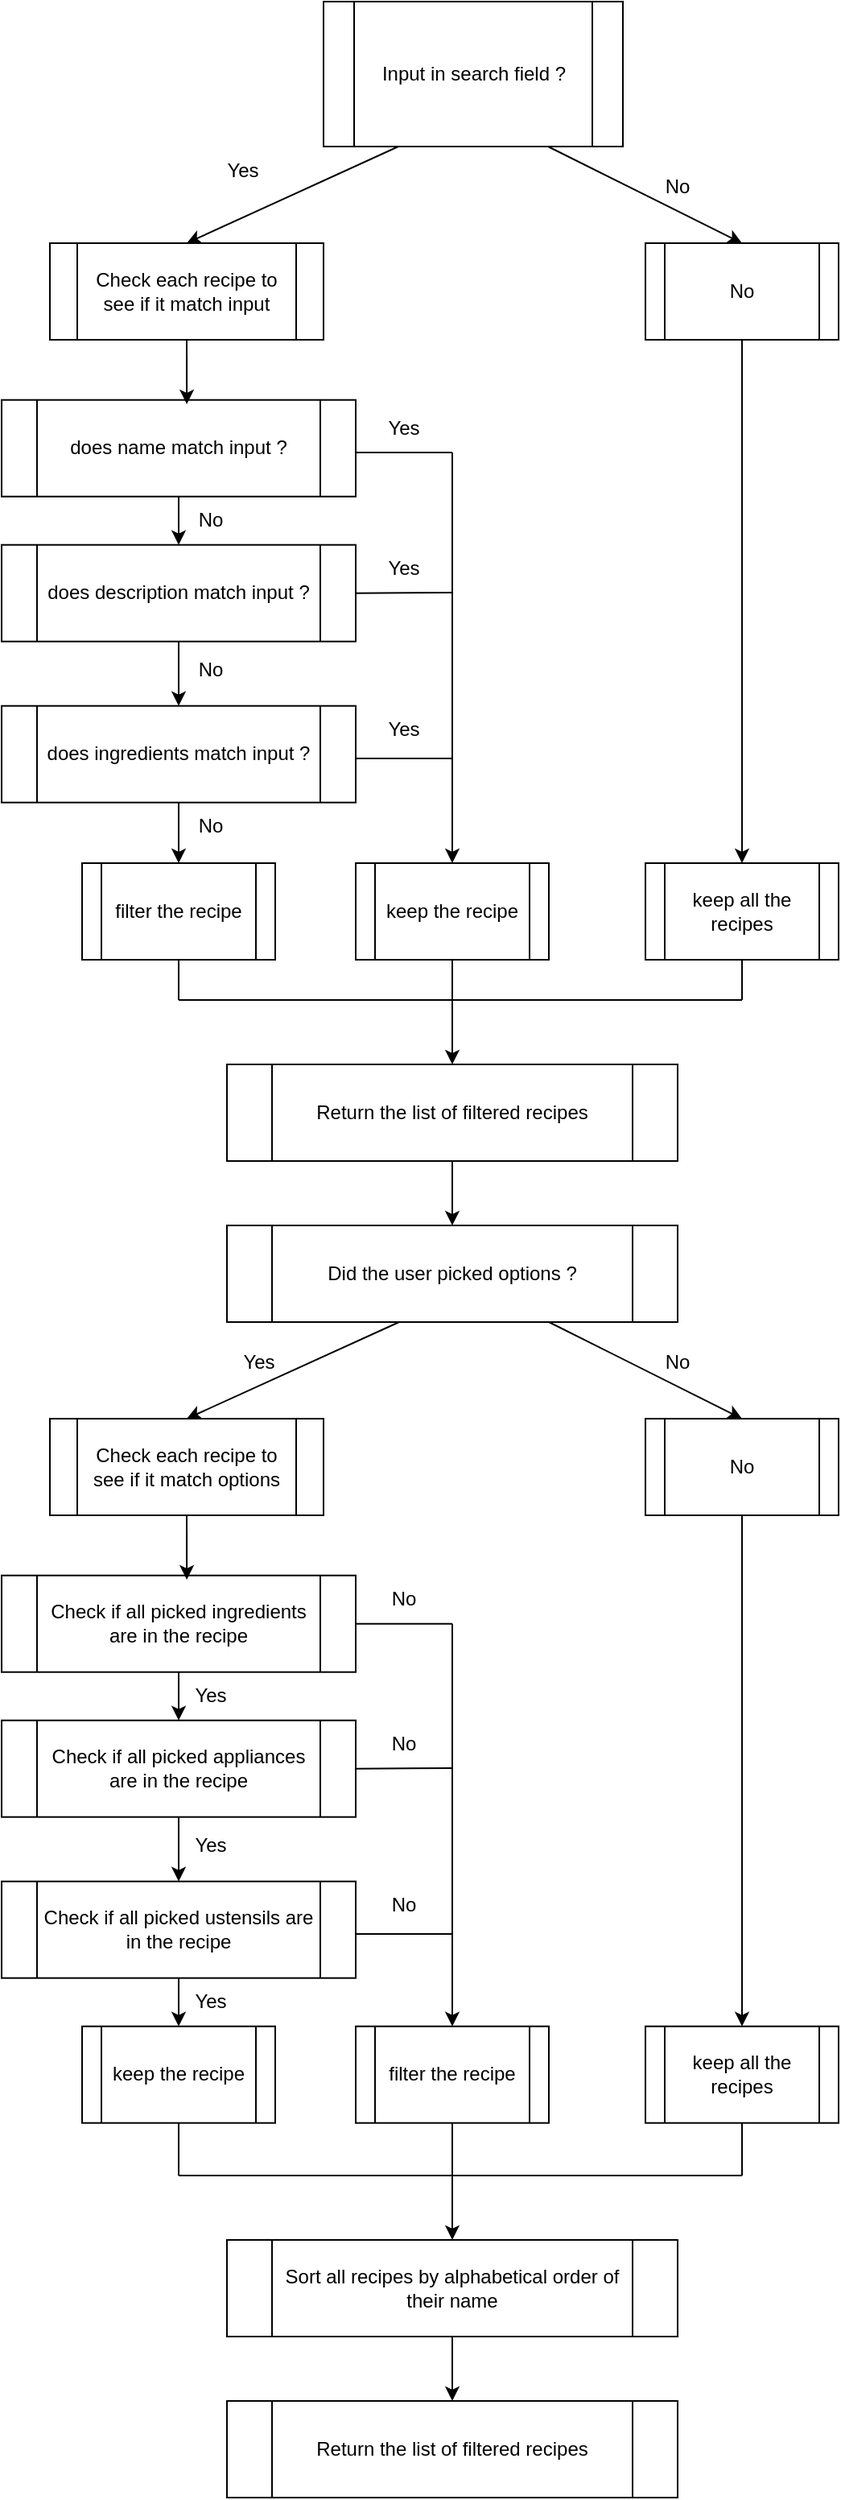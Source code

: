 <mxfile version="21.7.5" type="device">
  <diagram name="Page-1" id="2seHxbLakp2eHcRAml-4">
    <mxGraphModel dx="836" dy="486" grid="1" gridSize="10" guides="1" tooltips="1" connect="1" arrows="1" fold="1" page="1" pageScale="1" pageWidth="827" pageHeight="1169" math="0" shadow="0">
      <root>
        <mxCell id="0" />
        <mxCell id="1" parent="0" />
        <mxCell id="O4e8Ljlv0WAscUi4HRns-2" value="Input in search field ?" style="shape=process;whiteSpace=wrap;html=1;backgroundOutline=1;" parent="1" vertex="1">
          <mxGeometry x="300" y="20" width="186" height="90" as="geometry" />
        </mxCell>
        <mxCell id="O4e8Ljlv0WAscUi4HRns-3" value="" style="endArrow=classic;html=1;rounded=0;exitX=0.75;exitY=1;exitDx=0;exitDy=0;entryX=0.5;entryY=0;entryDx=0;entryDy=0;" parent="1" edge="1" target="O4e8Ljlv0WAscUi4HRns-7" source="O4e8Ljlv0WAscUi4HRns-2">
          <mxGeometry width="50" height="50" relative="1" as="geometry">
            <mxPoint x="430" y="120" as="sourcePoint" />
            <mxPoint x="560" y="160" as="targetPoint" />
          </mxGeometry>
        </mxCell>
        <mxCell id="O4e8Ljlv0WAscUi4HRns-4" value="" style="endArrow=classic;html=1;rounded=0;exitX=0.25;exitY=1;exitDx=0;exitDy=0;entryX=0.5;entryY=1;entryDx=0;entryDy=0;" parent="1" edge="1" target="O4e8Ljlv0WAscUi4HRns-6" source="O4e8Ljlv0WAscUi4HRns-2">
          <mxGeometry width="50" height="50" relative="1" as="geometry">
            <mxPoint x="365" y="120" as="sourcePoint" />
            <mxPoint x="235" y="160" as="targetPoint" />
          </mxGeometry>
        </mxCell>
        <mxCell id="O4e8Ljlv0WAscUi4HRns-6" value="Check each recipe to see if it match input" style="shape=process;whiteSpace=wrap;html=1;backgroundOutline=1;direction=west;" parent="1" vertex="1">
          <mxGeometry x="130" y="170" width="170" height="60" as="geometry" />
        </mxCell>
        <mxCell id="O4e8Ljlv0WAscUi4HRns-7" value="No" style="shape=process;whiteSpace=wrap;html=1;backgroundOutline=1;" parent="1" vertex="1">
          <mxGeometry x="500" y="170" width="120" height="60" as="geometry" />
        </mxCell>
        <mxCell id="O4e8Ljlv0WAscUi4HRns-14" value="" style="endArrow=classic;html=1;rounded=0;exitX=0.5;exitY=1;exitDx=0;exitDy=0;entryX=0.5;entryY=0;entryDx=0;entryDy=0;" parent="1" edge="1" target="EUZyHBybuphnODxGoehR-36" source="O4e8Ljlv0WAscUi4HRns-7">
          <mxGeometry width="50" height="50" relative="1" as="geometry">
            <mxPoint x="570" y="230" as="sourcePoint" />
            <mxPoint x="570" y="260" as="targetPoint" />
            <Array as="points" />
          </mxGeometry>
        </mxCell>
        <mxCell id="EUZyHBybuphnODxGoehR-12" style="edgeStyle=orthogonalEdgeStyle;rounded=0;orthogonalLoop=1;jettySize=auto;html=1;exitX=0.5;exitY=1;exitDx=0;exitDy=0;entryX=0.5;entryY=0;entryDx=0;entryDy=0;" edge="1" parent="1" source="O4e8Ljlv0WAscUi4HRns-20" target="EUZyHBybuphnODxGoehR-2">
          <mxGeometry relative="1" as="geometry" />
        </mxCell>
        <mxCell id="O4e8Ljlv0WAscUi4HRns-20" value="does name match input ?" style="shape=process;whiteSpace=wrap;html=1;backgroundOutline=1;" parent="1" vertex="1">
          <mxGeometry x="100" y="267.36" width="220" height="60" as="geometry" />
        </mxCell>
        <mxCell id="EUZyHBybuphnODxGoehR-1" value="does ingredients match input ?" style="shape=process;whiteSpace=wrap;html=1;backgroundOutline=1;" vertex="1" parent="1">
          <mxGeometry x="100" y="457.36" width="220" height="60" as="geometry" />
        </mxCell>
        <mxCell id="EUZyHBybuphnODxGoehR-19" style="edgeStyle=orthogonalEdgeStyle;rounded=0;orthogonalLoop=1;jettySize=auto;html=1;exitX=0.5;exitY=1;exitDx=0;exitDy=0;entryX=0.5;entryY=0;entryDx=0;entryDy=0;" edge="1" parent="1" source="EUZyHBybuphnODxGoehR-2" target="EUZyHBybuphnODxGoehR-1">
          <mxGeometry relative="1" as="geometry" />
        </mxCell>
        <mxCell id="EUZyHBybuphnODxGoehR-2" value="does description match input ?" style="shape=process;whiteSpace=wrap;html=1;backgroundOutline=1;" vertex="1" parent="1">
          <mxGeometry x="100" y="357.36" width="220" height="60" as="geometry" />
        </mxCell>
        <mxCell id="EUZyHBybuphnODxGoehR-6" value="" style="endArrow=classic;html=1;rounded=0;exitX=0.5;exitY=0;exitDx=0;exitDy=0;entryX=0.523;entryY=0.044;entryDx=0;entryDy=0;entryPerimeter=0;" edge="1" parent="1" source="O4e8Ljlv0WAscUi4HRns-6" target="O4e8Ljlv0WAscUi4HRns-20">
          <mxGeometry width="50" height="50" relative="1" as="geometry">
            <mxPoint x="276.38" y="230" as="sourcePoint" />
            <mxPoint x="200" y="247.36" as="targetPoint" />
          </mxGeometry>
        </mxCell>
        <mxCell id="EUZyHBybuphnODxGoehR-7" value="Yes" style="text;html=1;strokeColor=none;fillColor=none;align=center;verticalAlign=middle;whiteSpace=wrap;rounded=0;" vertex="1" parent="1">
          <mxGeometry x="220" y="110" width="60" height="30" as="geometry" />
        </mxCell>
        <mxCell id="EUZyHBybuphnODxGoehR-8" value="No" style="text;html=1;strokeColor=none;fillColor=none;align=center;verticalAlign=middle;whiteSpace=wrap;rounded=0;" vertex="1" parent="1">
          <mxGeometry x="490" y="120" width="60" height="30" as="geometry" />
        </mxCell>
        <mxCell id="EUZyHBybuphnODxGoehR-10" value="Yes" style="text;html=1;strokeColor=none;fillColor=none;align=center;verticalAlign=middle;whiteSpace=wrap;rounded=0;" vertex="1" parent="1">
          <mxGeometry x="320" y="270" width="60" height="30" as="geometry" />
        </mxCell>
        <mxCell id="EUZyHBybuphnODxGoehR-13" value="No" style="text;html=1;strokeColor=none;fillColor=none;align=center;verticalAlign=middle;whiteSpace=wrap;rounded=0;" vertex="1" parent="1">
          <mxGeometry x="200" y="327.36" width="60" height="30" as="geometry" />
        </mxCell>
        <mxCell id="EUZyHBybuphnODxGoehR-15" value="No" style="text;html=1;strokeColor=none;fillColor=none;align=center;verticalAlign=middle;whiteSpace=wrap;rounded=0;" vertex="1" parent="1">
          <mxGeometry x="200" y="420" width="60" height="30" as="geometry" />
        </mxCell>
        <mxCell id="EUZyHBybuphnODxGoehR-21" value="Yes" style="text;html=1;strokeColor=none;fillColor=none;align=center;verticalAlign=middle;whiteSpace=wrap;rounded=0;" vertex="1" parent="1">
          <mxGeometry x="320" y="357.36" width="60" height="30" as="geometry" />
        </mxCell>
        <mxCell id="EUZyHBybuphnODxGoehR-23" value="Yes" style="text;html=1;strokeColor=none;fillColor=none;align=center;verticalAlign=middle;whiteSpace=wrap;rounded=0;" vertex="1" parent="1">
          <mxGeometry x="320" y="457.36" width="60" height="30" as="geometry" />
        </mxCell>
        <mxCell id="EUZyHBybuphnODxGoehR-24" value="No" style="text;html=1;strokeColor=none;fillColor=none;align=center;verticalAlign=middle;whiteSpace=wrap;rounded=0;" vertex="1" parent="1">
          <mxGeometry x="200" y="517.36" width="60" height="30" as="geometry" />
        </mxCell>
        <mxCell id="EUZyHBybuphnODxGoehR-25" value="filter the recipe" style="shape=process;whiteSpace=wrap;html=1;backgroundOutline=1;" vertex="1" parent="1">
          <mxGeometry x="150" y="555" width="120" height="60" as="geometry" />
        </mxCell>
        <mxCell id="EUZyHBybuphnODxGoehR-28" value="" style="endArrow=classic;html=1;rounded=0;entryX=0.5;entryY=0;entryDx=0;entryDy=0;" edge="1" parent="1" source="EUZyHBybuphnODxGoehR-1" target="EUZyHBybuphnODxGoehR-25">
          <mxGeometry width="50" height="50" relative="1" as="geometry">
            <mxPoint x="290" y="560" as="sourcePoint" />
            <mxPoint x="340" y="510" as="targetPoint" />
          </mxGeometry>
        </mxCell>
        <mxCell id="EUZyHBybuphnODxGoehR-29" value="" style="endArrow=classic;html=1;rounded=0;exitX=1;exitY=1;exitDx=0;exitDy=0;entryX=0.5;entryY=0;entryDx=0;entryDy=0;" edge="1" parent="1" source="EUZyHBybuphnODxGoehR-10" target="EUZyHBybuphnODxGoehR-34">
          <mxGeometry width="50" height="50" relative="1" as="geometry">
            <mxPoint x="290" y="420" as="sourcePoint" />
            <mxPoint x="380" y="550" as="targetPoint" />
          </mxGeometry>
        </mxCell>
        <mxCell id="EUZyHBybuphnODxGoehR-30" value="" style="endArrow=none;html=1;rounded=0;entryX=0;entryY=1;entryDx=0;entryDy=0;exitX=1;exitY=1;exitDx=0;exitDy=0;" edge="1" parent="1" source="EUZyHBybuphnODxGoehR-10" target="EUZyHBybuphnODxGoehR-10">
          <mxGeometry width="50" height="50" relative="1" as="geometry">
            <mxPoint x="290" y="420" as="sourcePoint" />
            <mxPoint x="340" y="370" as="targetPoint" />
          </mxGeometry>
        </mxCell>
        <mxCell id="EUZyHBybuphnODxGoehR-32" value="" style="endArrow=none;html=1;rounded=0;entryX=1;entryY=0.5;entryDx=0;entryDy=0;" edge="1" parent="1" target="EUZyHBybuphnODxGoehR-2">
          <mxGeometry width="50" height="50" relative="1" as="geometry">
            <mxPoint x="380" y="387" as="sourcePoint" />
            <mxPoint x="340" y="440" as="targetPoint" />
          </mxGeometry>
        </mxCell>
        <mxCell id="EUZyHBybuphnODxGoehR-33" value="" style="endArrow=none;html=1;rounded=0;" edge="1" parent="1">
          <mxGeometry width="50" height="50" relative="1" as="geometry">
            <mxPoint x="320" y="490" as="sourcePoint" />
            <mxPoint x="380" y="490" as="targetPoint" />
          </mxGeometry>
        </mxCell>
        <mxCell id="EUZyHBybuphnODxGoehR-34" value="keep the recipe" style="shape=process;whiteSpace=wrap;html=1;backgroundOutline=1;" vertex="1" parent="1">
          <mxGeometry x="320" y="555" width="120" height="60" as="geometry" />
        </mxCell>
        <mxCell id="EUZyHBybuphnODxGoehR-36" value="keep all the recipes" style="shape=process;whiteSpace=wrap;html=1;backgroundOutline=1;" vertex="1" parent="1">
          <mxGeometry x="500" y="555" width="120" height="60" as="geometry" />
        </mxCell>
        <mxCell id="EUZyHBybuphnODxGoehR-37" value="" style="endArrow=classic;html=1;rounded=0;exitX=0.5;exitY=1;exitDx=0;exitDy=0;" edge="1" parent="1" source="EUZyHBybuphnODxGoehR-34">
          <mxGeometry width="50" height="50" relative="1" as="geometry">
            <mxPoint x="450" y="690" as="sourcePoint" />
            <mxPoint x="380" y="680" as="targetPoint" />
          </mxGeometry>
        </mxCell>
        <mxCell id="EUZyHBybuphnODxGoehR-38" value="" style="endArrow=none;html=1;rounded=0;exitX=0.5;exitY=1;exitDx=0;exitDy=0;" edge="1" parent="1" source="EUZyHBybuphnODxGoehR-36">
          <mxGeometry width="50" height="50" relative="1" as="geometry">
            <mxPoint x="270" y="530" as="sourcePoint" />
            <mxPoint x="560" y="640" as="targetPoint" />
          </mxGeometry>
        </mxCell>
        <mxCell id="EUZyHBybuphnODxGoehR-40" value="" style="endArrow=none;html=1;rounded=0;" edge="1" parent="1">
          <mxGeometry width="50" height="50" relative="1" as="geometry">
            <mxPoint x="560" y="640" as="sourcePoint" />
            <mxPoint x="380" y="640" as="targetPoint" />
          </mxGeometry>
        </mxCell>
        <mxCell id="EUZyHBybuphnODxGoehR-41" value="" style="endArrow=none;html=1;rounded=0;" edge="1" parent="1">
          <mxGeometry width="50" height="50" relative="1" as="geometry">
            <mxPoint x="210" y="640" as="sourcePoint" />
            <mxPoint x="380" y="640" as="targetPoint" />
          </mxGeometry>
        </mxCell>
        <mxCell id="EUZyHBybuphnODxGoehR-42" value="" style="endArrow=none;html=1;rounded=0;entryX=0.5;entryY=1;entryDx=0;entryDy=0;" edge="1" parent="1" target="EUZyHBybuphnODxGoehR-25">
          <mxGeometry width="50" height="50" relative="1" as="geometry">
            <mxPoint x="210" y="640" as="sourcePoint" />
            <mxPoint x="320" y="590" as="targetPoint" />
          </mxGeometry>
        </mxCell>
        <mxCell id="EUZyHBybuphnODxGoehR-79" style="edgeStyle=orthogonalEdgeStyle;rounded=0;orthogonalLoop=1;jettySize=auto;html=1;exitX=0.5;exitY=1;exitDx=0;exitDy=0;entryX=0.5;entryY=0;entryDx=0;entryDy=0;" edge="1" parent="1" source="EUZyHBybuphnODxGoehR-43" target="EUZyHBybuphnODxGoehR-44">
          <mxGeometry relative="1" as="geometry" />
        </mxCell>
        <mxCell id="EUZyHBybuphnODxGoehR-43" value="Return the list of filtered recipes" style="shape=process;whiteSpace=wrap;html=1;backgroundOutline=1;" vertex="1" parent="1">
          <mxGeometry x="240" y="680" width="280" height="60" as="geometry" />
        </mxCell>
        <mxCell id="EUZyHBybuphnODxGoehR-44" value="Did the user picked options ?" style="shape=process;whiteSpace=wrap;html=1;backgroundOutline=1;" vertex="1" parent="1">
          <mxGeometry x="240" y="780" width="280" height="60" as="geometry" />
        </mxCell>
        <mxCell id="EUZyHBybuphnODxGoehR-45" value="" style="endArrow=classic;html=1;rounded=0;exitX=0.75;exitY=1;exitDx=0;exitDy=0;entryX=0.5;entryY=0;entryDx=0;entryDy=0;" edge="1" parent="1" target="EUZyHBybuphnODxGoehR-48">
          <mxGeometry width="50" height="50" relative="1" as="geometry">
            <mxPoint x="440" y="840" as="sourcePoint" />
            <mxPoint x="560" y="890" as="targetPoint" />
          </mxGeometry>
        </mxCell>
        <mxCell id="EUZyHBybuphnODxGoehR-46" value="" style="endArrow=classic;html=1;rounded=0;exitX=0.25;exitY=1;exitDx=0;exitDy=0;entryX=0.5;entryY=1;entryDx=0;entryDy=0;" edge="1" parent="1" target="EUZyHBybuphnODxGoehR-47">
          <mxGeometry width="50" height="50" relative="1" as="geometry">
            <mxPoint x="347" y="840" as="sourcePoint" />
            <mxPoint x="235" y="890" as="targetPoint" />
          </mxGeometry>
        </mxCell>
        <mxCell id="EUZyHBybuphnODxGoehR-47" value="Check each recipe to see if it match options" style="shape=process;whiteSpace=wrap;html=1;backgroundOutline=1;direction=west;" vertex="1" parent="1">
          <mxGeometry x="130" y="900" width="170" height="60" as="geometry" />
        </mxCell>
        <mxCell id="EUZyHBybuphnODxGoehR-48" value="No" style="shape=process;whiteSpace=wrap;html=1;backgroundOutline=1;" vertex="1" parent="1">
          <mxGeometry x="500" y="900" width="120" height="60" as="geometry" />
        </mxCell>
        <mxCell id="EUZyHBybuphnODxGoehR-49" value="" style="endArrow=classic;html=1;rounded=0;exitX=0.5;exitY=1;exitDx=0;exitDy=0;entryX=0.5;entryY=0;entryDx=0;entryDy=0;" edge="1" parent="1" source="EUZyHBybuphnODxGoehR-48" target="EUZyHBybuphnODxGoehR-71">
          <mxGeometry width="50" height="50" relative="1" as="geometry">
            <mxPoint x="570" y="960" as="sourcePoint" />
            <mxPoint x="570" y="990" as="targetPoint" />
            <Array as="points" />
          </mxGeometry>
        </mxCell>
        <mxCell id="EUZyHBybuphnODxGoehR-50" style="edgeStyle=orthogonalEdgeStyle;rounded=0;orthogonalLoop=1;jettySize=auto;html=1;exitX=0.5;exitY=1;exitDx=0;exitDy=0;entryX=0.5;entryY=0;entryDx=0;entryDy=0;" edge="1" parent="1" source="EUZyHBybuphnODxGoehR-51" target="EUZyHBybuphnODxGoehR-54">
          <mxGeometry relative="1" as="geometry" />
        </mxCell>
        <mxCell id="EUZyHBybuphnODxGoehR-51" value="Check if all picked ingredients are in the recipe" style="shape=process;whiteSpace=wrap;html=1;backgroundOutline=1;" vertex="1" parent="1">
          <mxGeometry x="100" y="997.36" width="220" height="60" as="geometry" />
        </mxCell>
        <mxCell id="EUZyHBybuphnODxGoehR-52" value="Check if all picked ustensils are in the recipe" style="shape=process;whiteSpace=wrap;html=1;backgroundOutline=1;" vertex="1" parent="1">
          <mxGeometry x="100" y="1187.36" width="220" height="60" as="geometry" />
        </mxCell>
        <mxCell id="EUZyHBybuphnODxGoehR-53" style="edgeStyle=orthogonalEdgeStyle;rounded=0;orthogonalLoop=1;jettySize=auto;html=1;exitX=0.5;exitY=1;exitDx=0;exitDy=0;entryX=0.5;entryY=0;entryDx=0;entryDy=0;" edge="1" parent="1" source="EUZyHBybuphnODxGoehR-54" target="EUZyHBybuphnODxGoehR-52">
          <mxGeometry relative="1" as="geometry" />
        </mxCell>
        <mxCell id="EUZyHBybuphnODxGoehR-54" value="Check if all picked appliances are in the recipe" style="shape=process;whiteSpace=wrap;html=1;backgroundOutline=1;" vertex="1" parent="1">
          <mxGeometry x="100" y="1087.36" width="220" height="60" as="geometry" />
        </mxCell>
        <mxCell id="EUZyHBybuphnODxGoehR-55" value="" style="endArrow=classic;html=1;rounded=0;exitX=0.5;exitY=0;exitDx=0;exitDy=0;entryX=0.523;entryY=0.044;entryDx=0;entryDy=0;entryPerimeter=0;" edge="1" parent="1" source="EUZyHBybuphnODxGoehR-47" target="EUZyHBybuphnODxGoehR-51">
          <mxGeometry width="50" height="50" relative="1" as="geometry">
            <mxPoint x="276.38" y="960" as="sourcePoint" />
            <mxPoint x="200" y="977.36" as="targetPoint" />
          </mxGeometry>
        </mxCell>
        <mxCell id="EUZyHBybuphnODxGoehR-56" value="Yes" style="text;html=1;strokeColor=none;fillColor=none;align=center;verticalAlign=middle;whiteSpace=wrap;rounded=0;" vertex="1" parent="1">
          <mxGeometry x="230" y="850" width="60" height="30" as="geometry" />
        </mxCell>
        <mxCell id="EUZyHBybuphnODxGoehR-57" value="No" style="text;html=1;strokeColor=none;fillColor=none;align=center;verticalAlign=middle;whiteSpace=wrap;rounded=0;" vertex="1" parent="1">
          <mxGeometry x="490" y="850" width="60" height="30" as="geometry" />
        </mxCell>
        <mxCell id="EUZyHBybuphnODxGoehR-58" value="No" style="text;html=1;strokeColor=none;fillColor=none;align=center;verticalAlign=middle;whiteSpace=wrap;rounded=0;" vertex="1" parent="1">
          <mxGeometry x="320" y="997.36" width="60" height="30" as="geometry" />
        </mxCell>
        <mxCell id="EUZyHBybuphnODxGoehR-59" value="Yes" style="text;html=1;strokeColor=none;fillColor=none;align=center;verticalAlign=middle;whiteSpace=wrap;rounded=0;" vertex="1" parent="1">
          <mxGeometry x="200" y="1057.36" width="60" height="30" as="geometry" />
        </mxCell>
        <mxCell id="EUZyHBybuphnODxGoehR-60" value="Yes" style="text;html=1;strokeColor=none;fillColor=none;align=center;verticalAlign=middle;whiteSpace=wrap;rounded=0;" vertex="1" parent="1">
          <mxGeometry x="200" y="1150" width="60" height="30" as="geometry" />
        </mxCell>
        <mxCell id="EUZyHBybuphnODxGoehR-61" value="No" style="text;html=1;strokeColor=none;fillColor=none;align=center;verticalAlign=middle;whiteSpace=wrap;rounded=0;" vertex="1" parent="1">
          <mxGeometry x="320" y="1087.36" width="60" height="30" as="geometry" />
        </mxCell>
        <mxCell id="EUZyHBybuphnODxGoehR-62" value="No" style="text;html=1;strokeColor=none;fillColor=none;align=center;verticalAlign=middle;whiteSpace=wrap;rounded=0;" vertex="1" parent="1">
          <mxGeometry x="320" y="1187.36" width="60" height="30" as="geometry" />
        </mxCell>
        <mxCell id="EUZyHBybuphnODxGoehR-63" value="Yes" style="text;html=1;strokeColor=none;fillColor=none;align=center;verticalAlign=middle;whiteSpace=wrap;rounded=0;" vertex="1" parent="1">
          <mxGeometry x="200" y="1247.36" width="60" height="30" as="geometry" />
        </mxCell>
        <mxCell id="EUZyHBybuphnODxGoehR-64" value="keep the recipe" style="shape=process;whiteSpace=wrap;html=1;backgroundOutline=1;" vertex="1" parent="1">
          <mxGeometry x="150" y="1277.36" width="120" height="60" as="geometry" />
        </mxCell>
        <mxCell id="EUZyHBybuphnODxGoehR-65" value="" style="endArrow=classic;html=1;rounded=0;entryX=0.5;entryY=0;entryDx=0;entryDy=0;" edge="1" parent="1" source="EUZyHBybuphnODxGoehR-52" target="EUZyHBybuphnODxGoehR-64">
          <mxGeometry width="50" height="50" relative="1" as="geometry">
            <mxPoint x="290" y="1290" as="sourcePoint" />
            <mxPoint x="340" y="1240" as="targetPoint" />
          </mxGeometry>
        </mxCell>
        <mxCell id="EUZyHBybuphnODxGoehR-66" value="" style="endArrow=classic;html=1;rounded=0;exitX=1;exitY=1;exitDx=0;exitDy=0;entryX=0.5;entryY=0;entryDx=0;entryDy=0;" edge="1" parent="1" source="EUZyHBybuphnODxGoehR-58" target="EUZyHBybuphnODxGoehR-70">
          <mxGeometry width="50" height="50" relative="1" as="geometry">
            <mxPoint x="290" y="1150" as="sourcePoint" />
            <mxPoint x="380" y="1280" as="targetPoint" />
          </mxGeometry>
        </mxCell>
        <mxCell id="EUZyHBybuphnODxGoehR-67" value="" style="endArrow=none;html=1;rounded=0;entryX=0;entryY=1;entryDx=0;entryDy=0;exitX=1;exitY=1;exitDx=0;exitDy=0;" edge="1" parent="1" source="EUZyHBybuphnODxGoehR-58" target="EUZyHBybuphnODxGoehR-58">
          <mxGeometry width="50" height="50" relative="1" as="geometry">
            <mxPoint x="290" y="1150" as="sourcePoint" />
            <mxPoint x="340" y="1100" as="targetPoint" />
          </mxGeometry>
        </mxCell>
        <mxCell id="EUZyHBybuphnODxGoehR-68" value="" style="endArrow=none;html=1;rounded=0;entryX=1;entryY=0.5;entryDx=0;entryDy=0;" edge="1" parent="1" target="EUZyHBybuphnODxGoehR-54">
          <mxGeometry width="50" height="50" relative="1" as="geometry">
            <mxPoint x="380" y="1117" as="sourcePoint" />
            <mxPoint x="340" y="1170" as="targetPoint" />
          </mxGeometry>
        </mxCell>
        <mxCell id="EUZyHBybuphnODxGoehR-69" value="" style="endArrow=none;html=1;rounded=0;" edge="1" parent="1">
          <mxGeometry width="50" height="50" relative="1" as="geometry">
            <mxPoint x="320" y="1220" as="sourcePoint" />
            <mxPoint x="380" y="1220" as="targetPoint" />
          </mxGeometry>
        </mxCell>
        <mxCell id="EUZyHBybuphnODxGoehR-70" value="filter the recipe" style="shape=process;whiteSpace=wrap;html=1;backgroundOutline=1;" vertex="1" parent="1">
          <mxGeometry x="320" y="1277.36" width="120" height="60" as="geometry" />
        </mxCell>
        <mxCell id="EUZyHBybuphnODxGoehR-71" value="keep all the recipes" style="shape=process;whiteSpace=wrap;html=1;backgroundOutline=1;" vertex="1" parent="1">
          <mxGeometry x="500" y="1277.36" width="120" height="60" as="geometry" />
        </mxCell>
        <mxCell id="EUZyHBybuphnODxGoehR-72" value="" style="endArrow=classic;html=1;rounded=0;exitX=0.5;exitY=1;exitDx=0;exitDy=0;" edge="1" parent="1" source="EUZyHBybuphnODxGoehR-70">
          <mxGeometry width="50" height="50" relative="1" as="geometry">
            <mxPoint x="450" y="1420" as="sourcePoint" />
            <mxPoint x="380" y="1410" as="targetPoint" />
          </mxGeometry>
        </mxCell>
        <mxCell id="EUZyHBybuphnODxGoehR-73" value="" style="endArrow=none;html=1;rounded=0;exitX=0.5;exitY=1;exitDx=0;exitDy=0;" edge="1" parent="1" source="EUZyHBybuphnODxGoehR-71">
          <mxGeometry width="50" height="50" relative="1" as="geometry">
            <mxPoint x="270" y="1260" as="sourcePoint" />
            <mxPoint x="560" y="1370" as="targetPoint" />
          </mxGeometry>
        </mxCell>
        <mxCell id="EUZyHBybuphnODxGoehR-74" value="" style="endArrow=none;html=1;rounded=0;" edge="1" parent="1">
          <mxGeometry width="50" height="50" relative="1" as="geometry">
            <mxPoint x="560" y="1370" as="sourcePoint" />
            <mxPoint x="380" y="1370" as="targetPoint" />
          </mxGeometry>
        </mxCell>
        <mxCell id="EUZyHBybuphnODxGoehR-75" value="" style="endArrow=none;html=1;rounded=0;" edge="1" parent="1">
          <mxGeometry width="50" height="50" relative="1" as="geometry">
            <mxPoint x="210" y="1370" as="sourcePoint" />
            <mxPoint x="380" y="1370" as="targetPoint" />
          </mxGeometry>
        </mxCell>
        <mxCell id="EUZyHBybuphnODxGoehR-76" value="" style="endArrow=none;html=1;rounded=0;entryX=0.5;entryY=1;entryDx=0;entryDy=0;" edge="1" parent="1" target="EUZyHBybuphnODxGoehR-64">
          <mxGeometry width="50" height="50" relative="1" as="geometry">
            <mxPoint x="210" y="1370" as="sourcePoint" />
            <mxPoint x="320" y="1320" as="targetPoint" />
          </mxGeometry>
        </mxCell>
        <mxCell id="EUZyHBybuphnODxGoehR-82" style="edgeStyle=orthogonalEdgeStyle;rounded=0;orthogonalLoop=1;jettySize=auto;html=1;exitX=0.5;exitY=1;exitDx=0;exitDy=0;" edge="1" parent="1" source="EUZyHBybuphnODxGoehR-77">
          <mxGeometry relative="1" as="geometry">
            <mxPoint x="380" y="1510" as="targetPoint" />
          </mxGeometry>
        </mxCell>
        <mxCell id="EUZyHBybuphnODxGoehR-77" value="Sort all recipes by alphabetical order of their name" style="shape=process;whiteSpace=wrap;html=1;backgroundOutline=1;" vertex="1" parent="1">
          <mxGeometry x="240" y="1410" width="280" height="60" as="geometry" />
        </mxCell>
        <mxCell id="EUZyHBybuphnODxGoehR-80" value="Return the list of filtered recipes" style="shape=process;whiteSpace=wrap;html=1;backgroundOutline=1;" vertex="1" parent="1">
          <mxGeometry x="240" y="1510" width="280" height="60" as="geometry" />
        </mxCell>
      </root>
    </mxGraphModel>
  </diagram>
</mxfile>
